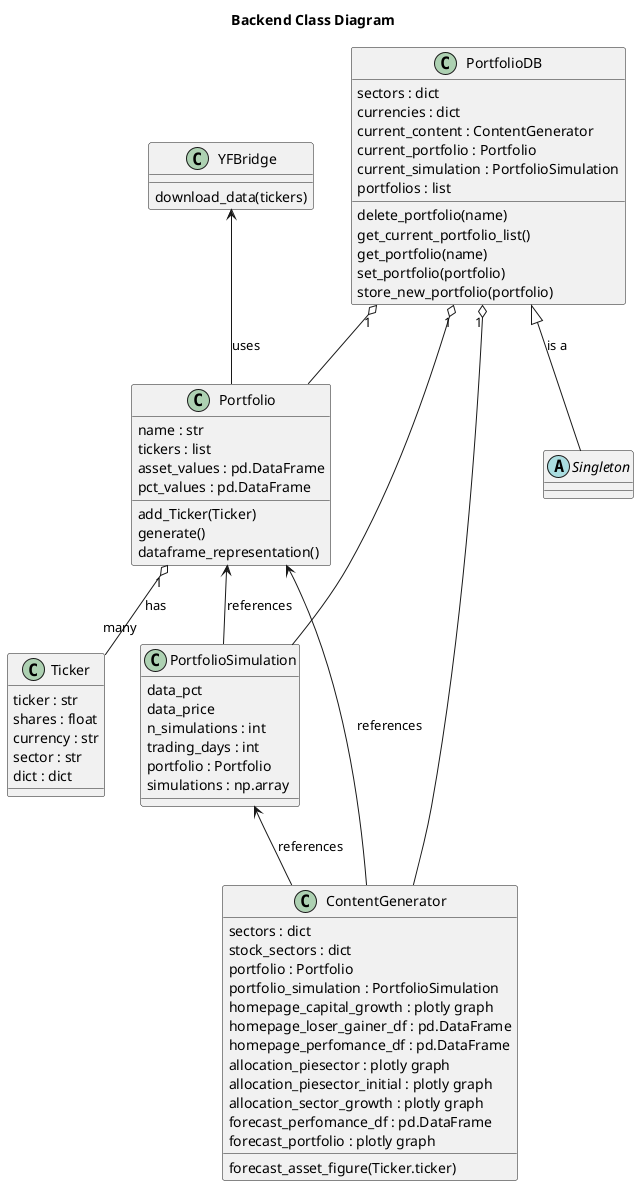 @startuml
title "Backend Class Diagram"

abstract Singleton

class Ticker
Ticker : ticker : str
Ticker : shares : float
Ticker : currency : str
Ticker : sector : str
Ticker : dict : dict


class Portfolio
Portfolio : name : str
Portfolio : tickers : list
Portfolio : asset_values : pd.DataFrame
Portfolio : pct_values : pd.DataFrame
Portfolio : add_Ticker(Ticker)
Portfolio : generate()
Portfolio : dataframe_representation()

class YFBridge
YFBridge : download_data(tickers)

class PortfolioSimulation
PortfolioSimulation : data_pct
PortfolioSimulation : data_price 
PortfolioSimulation : n_simulations : int
PortfolioSimulation : trading_days : int
PortfolioSimulation : portfolio : Portfolio
PortfolioSimulation : simulations : np.array


class ContentGenerator
ContentGenerator : sectors : dict
ContentGenerator : stock_sectors : dict
ContentGenerator : portfolio : Portfolio
ContentGenerator : portfolio_simulation : PortfolioSimulation
ContentGenerator : homepage_capital_growth : plotly graph
ContentGenerator : homepage_loser_gainer_df : pd.DataFrame
ContentGenerator : homepage_perfomance_df : pd.DataFrame
ContentGenerator : allocation_piesector : plotly graph
ContentGenerator : allocation_piesector_initial : plotly graph
ContentGenerator : allocation_sector_growth : plotly graph
ContentGenerator : forecast_perfomance_df : pd.DataFrame
ContentGenerator : forecast_portfolio : plotly graph
ContentGenerator : forecast_asset_figure(Ticker.ticker)


class PortfolioDB
PortfolioDB : sectors : dict
PortfolioDB : currencies : dict
PortfolioDB : current_content : ContentGenerator
PortfolioDB : current_portfolio : Portfolio
PortfolioDB : current_simulation : PortfolioSimulation
PortfolioDB : portfolios : list
PortfolioDB : delete_portfolio(name)
PortfolioDB : get_current_portfolio_list()
PortfolioDB : get_portfolio(name)
PortfolioDB : set_portfolio(portfolio)
PortfolioDB : store_new_portfolio(portfolio)


Portfolio "1" o-- "many" Ticker : has
PortfolioDB "1" o-- Portfolio
PortfolioDB "1" o-- PortfolioSimulation
PortfolioDB "1" o-- ContentGenerator
PortfolioDB <|-- Singleton : is a
YFBridge <-- Portfolio : uses
Portfolio <-- PortfolioSimulation : references
Portfolio <-- ContentGenerator : references
PortfolioSimulation <-- ContentGenerator : references

@enduml